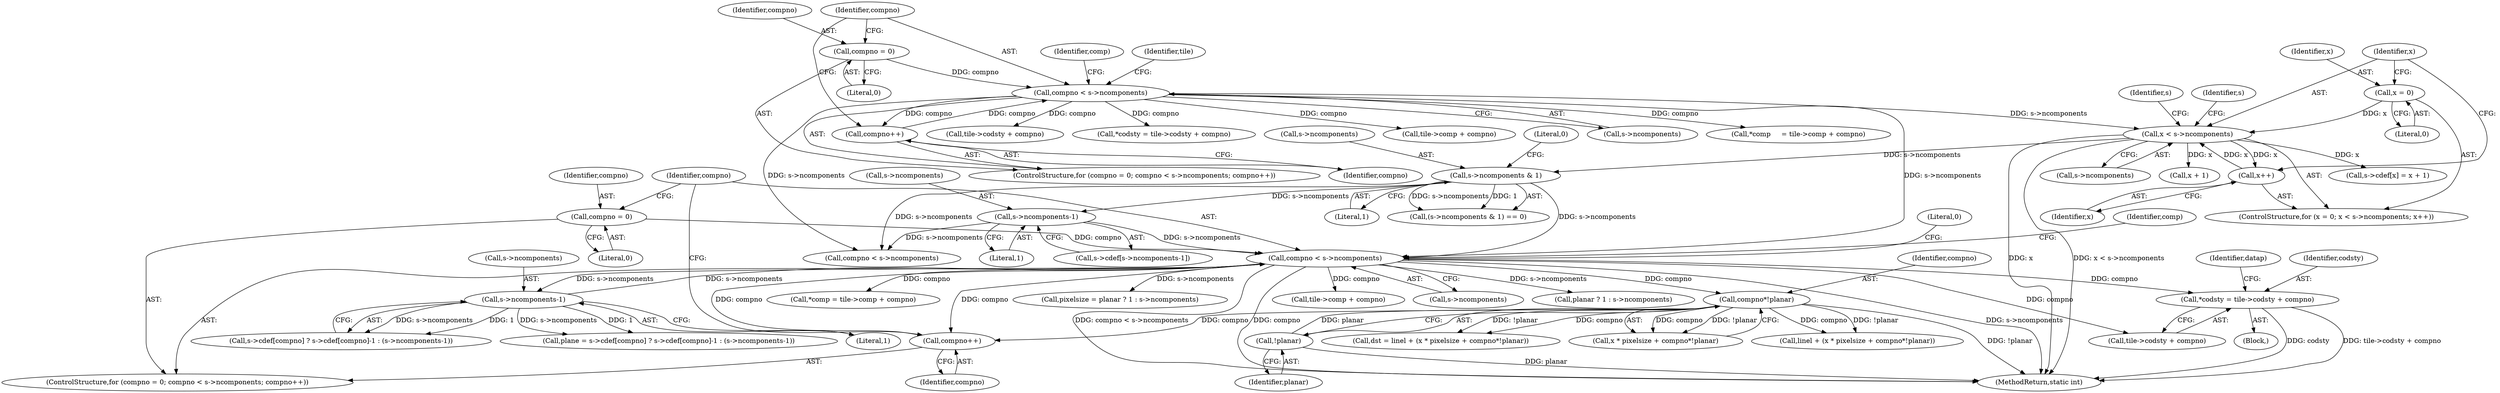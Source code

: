digraph "0_FFmpeg_fe448cd28d674c3eff3072552eae366d0b659ce9@integer" {
"1000794" [label="(Call,*codsty = tile->codsty + compno)"];
"1000777" [label="(Call,compno < s->ncomponents)"];
"1000782" [label="(Call,compno++)"];
"1000973" [label="(Call,compno*!planar)"];
"1000975" [label="(Call,!planar)"];
"1000774" [label="(Call,compno = 0)"];
"1000880" [label="(Call,s->ncomponents-1)"];
"1000439" [label="(Call,s->ncomponents & 1)"];
"1000421" [label="(Call,x < s->ncomponents)"];
"1000426" [label="(Call,x++)"];
"1000418" [label="(Call,x = 0)"];
"1000134" [label="(Call,compno < s->ncomponents)"];
"1000131" [label="(Call,compno = 0)"];
"1000139" [label="(Call,compno++)"];
"1000450" [label="(Call,s->ncomponents-1)"];
"1000427" [label="(Identifier,x)"];
"1000439" [label="(Call,s->ncomponents & 1)"];
"1000421" [label="(Call,x < s->ncomponents)"];
"1000130" [label="(ControlStructure,for (compno = 0; compno < s->ncomponents; compno++))"];
"1000438" [label="(Call,(s->ncomponents & 1) == 0)"];
"1000784" [label="(Block,)"];
"1000446" [label="(Call,s->cdef[s->ncomponents-1])"];
"1000131" [label="(Call,compno = 0)"];
"1000145" [label="(Call,tile->comp + compno)"];
"1000418" [label="(Call,x = 0)"];
"1001089" [label="(Literal,0)"];
"1000417" [label="(ControlStructure,for (x = 0; x < s->ncomponents; x++))"];
"1000786" [label="(Call,*comp = tile->comp + compno)"];
"1000140" [label="(Identifier,compno)"];
"1000794" [label="(Call,*codsty = tile->codsty + compno)"];
"1000796" [label="(Call,tile->codsty + compno)"];
"1000783" [label="(Identifier,compno)"];
"1000975" [label="(Call,!planar)"];
"1000773" [label="(ControlStructure,for (compno = 0; compno < s->ncomponents; compno++))"];
"1000423" [label="(Call,s->ncomponents)"];
"1000419" [label="(Identifier,x)"];
"1000787" [label="(Identifier,comp)"];
"1000967" [label="(Call,linel + (x * pixelsize + compno*!planar))"];
"1000422" [label="(Identifier,x)"];
"1000444" [label="(Literal,0)"];
"1000851" [label="(Call,pixelsize = planar ? 1 : s->ncomponents)"];
"1000803" [label="(Identifier,datap)"];
"1000884" [label="(Literal,1)"];
"1000467" [label="(Call,compno < s->ncomponents)"];
"1000880" [label="(Call,s->ncomponents-1)"];
"1000434" [label="(Call,x + 1)"];
"1000881" [label="(Call,s->ncomponents)"];
"1000973" [label="(Call,compno*!planar)"];
"1000144" [label="(Identifier,comp)"];
"1000136" [label="(Call,s->ncomponents)"];
"1000143" [label="(Call,*comp     = tile->comp + compno)"];
"1000965" [label="(Call,dst = linel + (x * pixelsize + compno*!planar))"];
"1000976" [label="(Identifier,planar)"];
"1001090" [label="(MethodReturn,static int)"];
"1000775" [label="(Identifier,compno)"];
"1000134" [label="(Call,compno < s->ncomponents)"];
"1000451" [label="(Call,s->ncomponents)"];
"1000428" [label="(Call,s->cdef[x] = x + 1)"];
"1000420" [label="(Literal,0)"];
"1000778" [label="(Identifier,compno)"];
"1000401" [label="(Identifier,tile)"];
"1000132" [label="(Identifier,compno)"];
"1000795" [label="(Identifier,codsty)"];
"1000135" [label="(Identifier,compno)"];
"1000782" [label="(Call,compno++)"];
"1000776" [label="(Literal,0)"];
"1000454" [label="(Literal,1)"];
"1000441" [label="(Identifier,s)"];
"1000865" [label="(Call,plane = s->cdef[compno] ? s->cdef[compno]-1 : (s->ncomponents-1))"];
"1000450" [label="(Call,s->ncomponents-1)"];
"1000774" [label="(Call,compno = 0)"];
"1000788" [label="(Call,tile->comp + compno)"];
"1000974" [label="(Identifier,compno)"];
"1000426" [label="(Call,x++)"];
"1000153" [label="(Call,tile->codsty + compno)"];
"1000777" [label="(Call,compno < s->ncomponents)"];
"1000969" [label="(Call,x * pixelsize + compno*!planar)"];
"1000151" [label="(Call,*codsty = tile->codsty + compno)"];
"1000779" [label="(Call,s->ncomponents)"];
"1000853" [label="(Call,planar ? 1 : s->ncomponents)"];
"1000867" [label="(Call,s->cdef[compno] ? s->cdef[compno]-1 : (s->ncomponents-1))"];
"1000431" [label="(Identifier,s)"];
"1000133" [label="(Literal,0)"];
"1000139" [label="(Call,compno++)"];
"1000443" [label="(Literal,1)"];
"1000440" [label="(Call,s->ncomponents)"];
"1000794" -> "1000784"  [label="AST: "];
"1000794" -> "1000796"  [label="CFG: "];
"1000795" -> "1000794"  [label="AST: "];
"1000796" -> "1000794"  [label="AST: "];
"1000803" -> "1000794"  [label="CFG: "];
"1000794" -> "1001090"  [label="DDG: tile->codsty + compno"];
"1000794" -> "1001090"  [label="DDG: codsty"];
"1000777" -> "1000794"  [label="DDG: compno"];
"1000777" -> "1000773"  [label="AST: "];
"1000777" -> "1000779"  [label="CFG: "];
"1000778" -> "1000777"  [label="AST: "];
"1000779" -> "1000777"  [label="AST: "];
"1000787" -> "1000777"  [label="CFG: "];
"1001089" -> "1000777"  [label="CFG: "];
"1000777" -> "1001090"  [label="DDG: compno < s->ncomponents"];
"1000777" -> "1001090"  [label="DDG: compno"];
"1000777" -> "1001090"  [label="DDG: s->ncomponents"];
"1000782" -> "1000777"  [label="DDG: compno"];
"1000774" -> "1000777"  [label="DDG: compno"];
"1000880" -> "1000777"  [label="DDG: s->ncomponents"];
"1000439" -> "1000777"  [label="DDG: s->ncomponents"];
"1000134" -> "1000777"  [label="DDG: s->ncomponents"];
"1000450" -> "1000777"  [label="DDG: s->ncomponents"];
"1000777" -> "1000782"  [label="DDG: compno"];
"1000777" -> "1000786"  [label="DDG: compno"];
"1000777" -> "1000788"  [label="DDG: compno"];
"1000777" -> "1000796"  [label="DDG: compno"];
"1000777" -> "1000851"  [label="DDG: s->ncomponents"];
"1000777" -> "1000853"  [label="DDG: s->ncomponents"];
"1000777" -> "1000880"  [label="DDG: s->ncomponents"];
"1000777" -> "1000973"  [label="DDG: compno"];
"1000782" -> "1000773"  [label="AST: "];
"1000782" -> "1000783"  [label="CFG: "];
"1000783" -> "1000782"  [label="AST: "];
"1000778" -> "1000782"  [label="CFG: "];
"1000973" -> "1000782"  [label="DDG: compno"];
"1000973" -> "1000969"  [label="AST: "];
"1000973" -> "1000975"  [label="CFG: "];
"1000974" -> "1000973"  [label="AST: "];
"1000975" -> "1000973"  [label="AST: "];
"1000969" -> "1000973"  [label="CFG: "];
"1000973" -> "1001090"  [label="DDG: !planar"];
"1000973" -> "1000965"  [label="DDG: compno"];
"1000973" -> "1000965"  [label="DDG: !planar"];
"1000973" -> "1000967"  [label="DDG: compno"];
"1000973" -> "1000967"  [label="DDG: !planar"];
"1000973" -> "1000969"  [label="DDG: compno"];
"1000973" -> "1000969"  [label="DDG: !planar"];
"1000975" -> "1000973"  [label="DDG: planar"];
"1000975" -> "1000976"  [label="CFG: "];
"1000976" -> "1000975"  [label="AST: "];
"1000975" -> "1001090"  [label="DDG: planar"];
"1000774" -> "1000773"  [label="AST: "];
"1000774" -> "1000776"  [label="CFG: "];
"1000775" -> "1000774"  [label="AST: "];
"1000776" -> "1000774"  [label="AST: "];
"1000778" -> "1000774"  [label="CFG: "];
"1000880" -> "1000867"  [label="AST: "];
"1000880" -> "1000884"  [label="CFG: "];
"1000881" -> "1000880"  [label="AST: "];
"1000884" -> "1000880"  [label="AST: "];
"1000867" -> "1000880"  [label="CFG: "];
"1000880" -> "1000865"  [label="DDG: s->ncomponents"];
"1000880" -> "1000865"  [label="DDG: 1"];
"1000880" -> "1000867"  [label="DDG: s->ncomponents"];
"1000880" -> "1000867"  [label="DDG: 1"];
"1000439" -> "1000438"  [label="AST: "];
"1000439" -> "1000443"  [label="CFG: "];
"1000440" -> "1000439"  [label="AST: "];
"1000443" -> "1000439"  [label="AST: "];
"1000444" -> "1000439"  [label="CFG: "];
"1000439" -> "1000438"  [label="DDG: s->ncomponents"];
"1000439" -> "1000438"  [label="DDG: 1"];
"1000421" -> "1000439"  [label="DDG: s->ncomponents"];
"1000439" -> "1000450"  [label="DDG: s->ncomponents"];
"1000439" -> "1000467"  [label="DDG: s->ncomponents"];
"1000421" -> "1000417"  [label="AST: "];
"1000421" -> "1000423"  [label="CFG: "];
"1000422" -> "1000421"  [label="AST: "];
"1000423" -> "1000421"  [label="AST: "];
"1000431" -> "1000421"  [label="CFG: "];
"1000441" -> "1000421"  [label="CFG: "];
"1000421" -> "1001090"  [label="DDG: x"];
"1000421" -> "1001090"  [label="DDG: x < s->ncomponents"];
"1000426" -> "1000421"  [label="DDG: x"];
"1000418" -> "1000421"  [label="DDG: x"];
"1000134" -> "1000421"  [label="DDG: s->ncomponents"];
"1000421" -> "1000426"  [label="DDG: x"];
"1000421" -> "1000428"  [label="DDG: x"];
"1000421" -> "1000434"  [label="DDG: x"];
"1000426" -> "1000417"  [label="AST: "];
"1000426" -> "1000427"  [label="CFG: "];
"1000427" -> "1000426"  [label="AST: "];
"1000422" -> "1000426"  [label="CFG: "];
"1000418" -> "1000417"  [label="AST: "];
"1000418" -> "1000420"  [label="CFG: "];
"1000419" -> "1000418"  [label="AST: "];
"1000420" -> "1000418"  [label="AST: "];
"1000422" -> "1000418"  [label="CFG: "];
"1000134" -> "1000130"  [label="AST: "];
"1000134" -> "1000136"  [label="CFG: "];
"1000135" -> "1000134"  [label="AST: "];
"1000136" -> "1000134"  [label="AST: "];
"1000144" -> "1000134"  [label="CFG: "];
"1000401" -> "1000134"  [label="CFG: "];
"1000131" -> "1000134"  [label="DDG: compno"];
"1000139" -> "1000134"  [label="DDG: compno"];
"1000134" -> "1000139"  [label="DDG: compno"];
"1000134" -> "1000143"  [label="DDG: compno"];
"1000134" -> "1000145"  [label="DDG: compno"];
"1000134" -> "1000151"  [label="DDG: compno"];
"1000134" -> "1000153"  [label="DDG: compno"];
"1000134" -> "1000467"  [label="DDG: s->ncomponents"];
"1000131" -> "1000130"  [label="AST: "];
"1000131" -> "1000133"  [label="CFG: "];
"1000132" -> "1000131"  [label="AST: "];
"1000133" -> "1000131"  [label="AST: "];
"1000135" -> "1000131"  [label="CFG: "];
"1000139" -> "1000130"  [label="AST: "];
"1000139" -> "1000140"  [label="CFG: "];
"1000140" -> "1000139"  [label="AST: "];
"1000135" -> "1000139"  [label="CFG: "];
"1000450" -> "1000446"  [label="AST: "];
"1000450" -> "1000454"  [label="CFG: "];
"1000451" -> "1000450"  [label="AST: "];
"1000454" -> "1000450"  [label="AST: "];
"1000446" -> "1000450"  [label="CFG: "];
"1000450" -> "1000467"  [label="DDG: s->ncomponents"];
}
